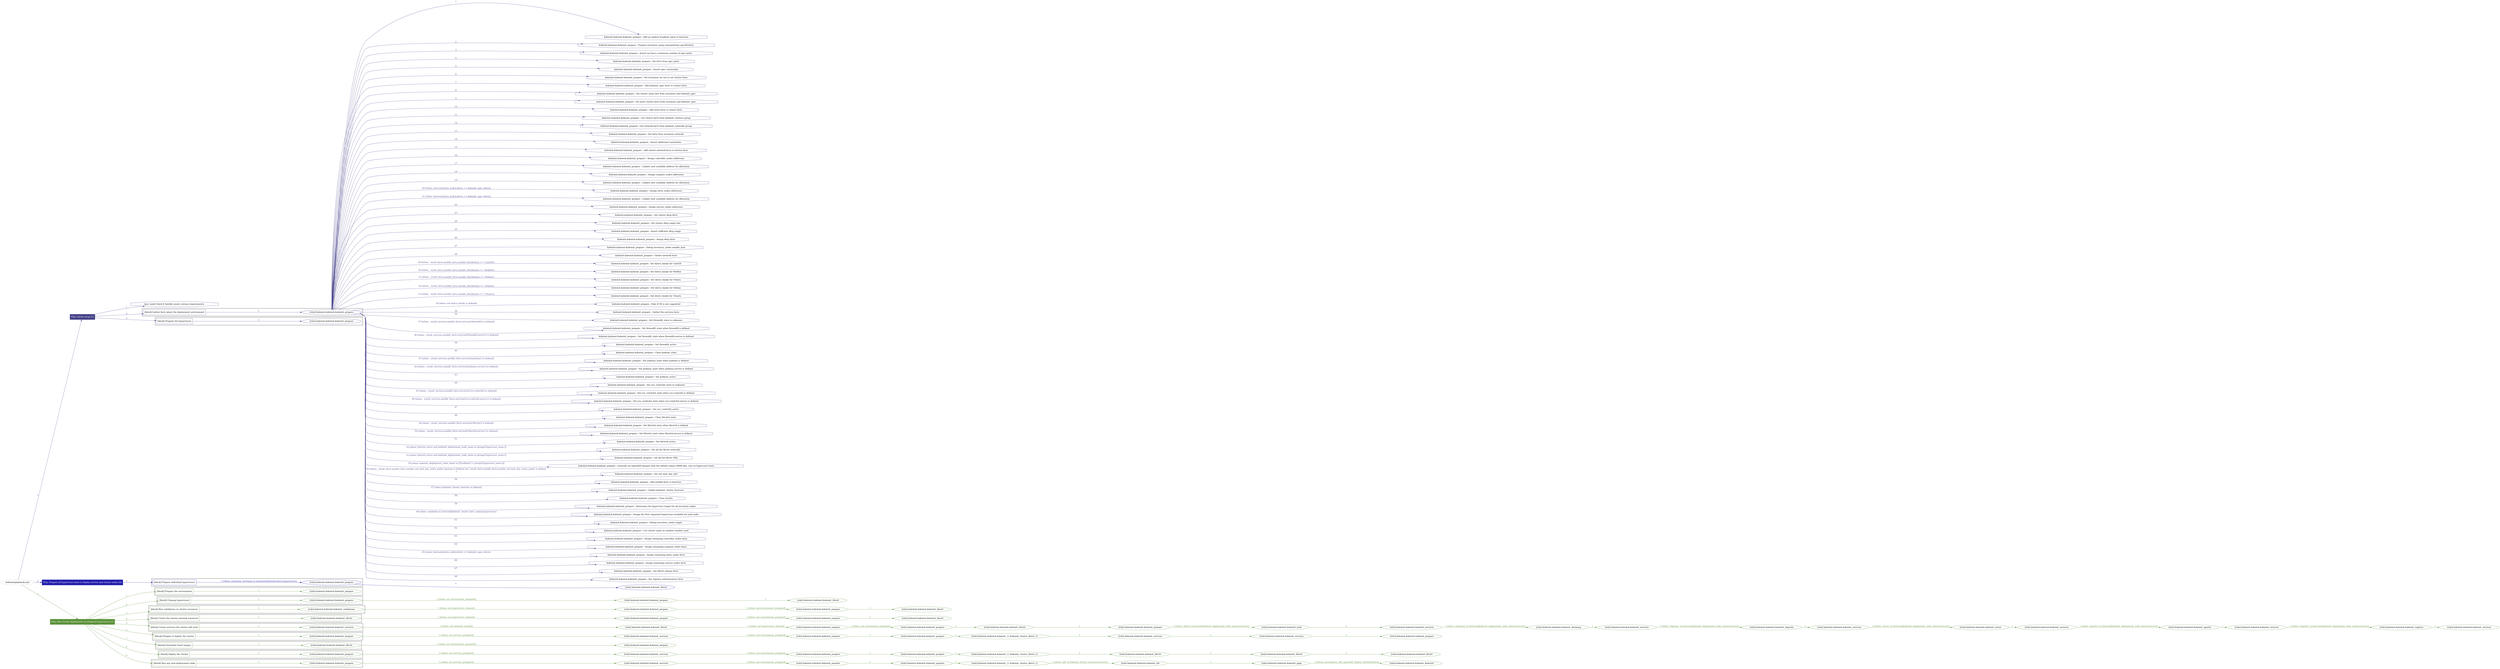 digraph {
	graph [concentrate=true ordering=in rankdir=LR ratio=fill]
	edge [esep=5 sep=10]
	"kubeinit/playbook.yml" [id=root_node style=dotted]
	play_a95f5c25 [label="Play: Initial setup (1)" color="#47428a" fontcolor="#ffffff" id=play_a95f5c25 shape=box style=filled tooltip=localhost]
	"kubeinit/playbook.yml" -> play_a95f5c25 [label="1 " color="#47428a" fontcolor="#47428a" id=edge_e513aca6 labeltooltip="1 " tooltip="1 "]
	subgraph "kubeinit.kubeinit.kubeinit_prepare" {
		role_855dd193 [label="[role] kubeinit.kubeinit.kubeinit_prepare" color="#47428a" id=role_855dd193 tooltip="kubeinit.kubeinit.kubeinit_prepare"]
		task_713b69c5 [label="kubeinit.kubeinit.kubeinit_prepare : Add an explicit localhost entry to hostvars" color="#47428a" id=task_713b69c5 shape=octagon tooltip="kubeinit.kubeinit.kubeinit_prepare : Add an explicit localhost entry to hostvars"]
		role_855dd193 -> task_713b69c5 [label="1 " color="#47428a" fontcolor="#47428a" id=edge_2fc73eb8 labeltooltip="1 " tooltip="1 "]
		task_7d5fa423 [label="kubeinit.kubeinit.kubeinit_prepare : Prepare inventory using command-line specification" color="#47428a" id=task_7d5fa423 shape=octagon tooltip="kubeinit.kubeinit.kubeinit_prepare : Prepare inventory using command-line specification"]
		role_855dd193 -> task_7d5fa423 [label="2 " color="#47428a" fontcolor="#47428a" id=edge_b84db7a6 labeltooltip="2 " tooltip="2 "]
		task_312649f1 [label="kubeinit.kubeinit.kubeinit_prepare : Assert we have a minimum number of spec parts" color="#47428a" id=task_312649f1 shape=octagon tooltip="kubeinit.kubeinit.kubeinit_prepare : Assert we have a minimum number of spec parts"]
		role_855dd193 -> task_312649f1 [label="3 " color="#47428a" fontcolor="#47428a" id=edge_bb57897a labeltooltip="3 " tooltip="3 "]
		task_ab50469b [label="kubeinit.kubeinit.kubeinit_prepare : Set facts from spec parts" color="#47428a" id=task_ab50469b shape=octagon tooltip="kubeinit.kubeinit.kubeinit_prepare : Set facts from spec parts"]
		role_855dd193 -> task_ab50469b [label="4 " color="#47428a" fontcolor="#47428a" id=edge_9ac779bb labeltooltip="4 " tooltip="4 "]
		task_9084e803 [label="kubeinit.kubeinit.kubeinit_prepare : Assert spec constraints" color="#47428a" id=task_9084e803 shape=octagon tooltip="kubeinit.kubeinit.kubeinit_prepare : Assert spec constraints"]
		role_855dd193 -> task_9084e803 [label="5 " color="#47428a" fontcolor="#47428a" id=edge_d0409345 labeltooltip="5 " tooltip="5 "]
		task_b02af7af [label="kubeinit.kubeinit.kubeinit_prepare : Set hostname we use to set cluster facts" color="#47428a" id=task_b02af7af shape=octagon tooltip="kubeinit.kubeinit.kubeinit_prepare : Set hostname we use to set cluster facts"]
		role_855dd193 -> task_b02af7af [label="6 " color="#47428a" fontcolor="#47428a" id=edge_bd2c7876 labeltooltip="6 " tooltip="6 "]
		task_a27fd390 [label="kubeinit.kubeinit.kubeinit_prepare : Add kubeinit_spec facts to cluster facts" color="#47428a" id=task_a27fd390 shape=octagon tooltip="kubeinit.kubeinit.kubeinit_prepare : Add kubeinit_spec facts to cluster facts"]
		role_855dd193 -> task_a27fd390 [label="7 " color="#47428a" fontcolor="#47428a" id=edge_4f5af808 labeltooltip="7 " tooltip="7 "]
		task_c422b25f [label="kubeinit.kubeinit.kubeinit_prepare : Set cluster name fact from inventory and kubeinit_spec" color="#47428a" id=task_c422b25f shape=octagon tooltip="kubeinit.kubeinit.kubeinit_prepare : Set cluster name fact from inventory and kubeinit_spec"]
		role_855dd193 -> task_c422b25f [label="8 " color="#47428a" fontcolor="#47428a" id=edge_81363543 labeltooltip="8 " tooltip="8 "]
		task_9171f3e5 [label="kubeinit.kubeinit.kubeinit_prepare : Set more cluster facts from inventory and kubeinit_spec" color="#47428a" id=task_9171f3e5 shape=octagon tooltip="kubeinit.kubeinit.kubeinit_prepare : Set more cluster facts from inventory and kubeinit_spec"]
		role_855dd193 -> task_9171f3e5 [label="9 " color="#47428a" fontcolor="#47428a" id=edge_9588a372 labeltooltip="9 " tooltip="9 "]
		task_f3ae92a4 [label="kubeinit.kubeinit.kubeinit_prepare : Add more facts to cluster facts" color="#47428a" id=task_f3ae92a4 shape=octagon tooltip="kubeinit.kubeinit.kubeinit_prepare : Add more facts to cluster facts"]
		role_855dd193 -> task_f3ae92a4 [label="10 " color="#47428a" fontcolor="#47428a" id=edge_dca17b21 labeltooltip="10 " tooltip="10 "]
		task_736c013a [label="kubeinit.kubeinit.kubeinit_prepare : Get cluster facts from kubeinit_clusters group" color="#47428a" id=task_736c013a shape=octagon tooltip="kubeinit.kubeinit.kubeinit_prepare : Get cluster facts from kubeinit_clusters group"]
		role_855dd193 -> task_736c013a [label="11 " color="#47428a" fontcolor="#47428a" id=edge_79049bbc labeltooltip="11 " tooltip="11 "]
		task_3e6601e3 [label="kubeinit.kubeinit.kubeinit_prepare : Get network facts from kubeinit_networks group" color="#47428a" id=task_3e6601e3 shape=octagon tooltip="kubeinit.kubeinit.kubeinit_prepare : Get network facts from kubeinit_networks group"]
		role_855dd193 -> task_3e6601e3 [label="12 " color="#47428a" fontcolor="#47428a" id=edge_3049fb14 labeltooltip="12 " tooltip="12 "]
		task_912b9716 [label="kubeinit.kubeinit.kubeinit_prepare : Set facts from inventory network" color="#47428a" id=task_912b9716 shape=octagon tooltip="kubeinit.kubeinit.kubeinit_prepare : Set facts from inventory network"]
		role_855dd193 -> task_912b9716 [label="13 " color="#47428a" fontcolor="#47428a" id=edge_64f23209 labeltooltip="13 " tooltip="13 "]
		task_16d1de8d [label="kubeinit.kubeinit.kubeinit_prepare : Assert additional constraints" color="#47428a" id=task_16d1de8d shape=octagon tooltip="kubeinit.kubeinit.kubeinit_prepare : Assert additional constraints"]
		role_855dd193 -> task_16d1de8d [label="14 " color="#47428a" fontcolor="#47428a" id=edge_cbba9a94 labeltooltip="14 " tooltip="14 "]
		task_c6a26263 [label="kubeinit.kubeinit.kubeinit_prepare : Add cluster network facts to cluster facts" color="#47428a" id=task_c6a26263 shape=octagon tooltip="kubeinit.kubeinit.kubeinit_prepare : Add cluster network facts to cluster facts"]
		role_855dd193 -> task_c6a26263 [label="15 " color="#47428a" fontcolor="#47428a" id=edge_4b0517b0 labeltooltip="15 " tooltip="15 "]
		task_78200643 [label="kubeinit.kubeinit.kubeinit_prepare : Assign controller_nodes addresses" color="#47428a" id=task_78200643 shape=octagon tooltip="kubeinit.kubeinit.kubeinit_prepare : Assign controller_nodes addresses"]
		role_855dd193 -> task_78200643 [label="16 " color="#47428a" fontcolor="#47428a" id=edge_c3e0c1d7 labeltooltip="16 " tooltip="16 "]
		task_b26fe7b7 [label="kubeinit.kubeinit.kubeinit_prepare : Update next available address for allocation" color="#47428a" id=task_b26fe7b7 shape=octagon tooltip="kubeinit.kubeinit.kubeinit_prepare : Update next available address for allocation"]
		role_855dd193 -> task_b26fe7b7 [label="17 " color="#47428a" fontcolor="#47428a" id=edge_427f164a labeltooltip="17 " tooltip="17 "]
		task_af46a7ce [label="kubeinit.kubeinit.kubeinit_prepare : Assign compute_nodes addresses" color="#47428a" id=task_af46a7ce shape=octagon tooltip="kubeinit.kubeinit.kubeinit_prepare : Assign compute_nodes addresses"]
		role_855dd193 -> task_af46a7ce [label="18 " color="#47428a" fontcolor="#47428a" id=edge_0a6b4f41 labeltooltip="18 " tooltip="18 "]
		task_f425c700 [label="kubeinit.kubeinit.kubeinit_prepare : Update next available address for allocation" color="#47428a" id=task_f425c700 shape=octagon tooltip="kubeinit.kubeinit.kubeinit_prepare : Update next available address for allocation"]
		role_855dd193 -> task_f425c700 [label="19 " color="#47428a" fontcolor="#47428a" id=edge_7c99637b labeltooltip="19 " tooltip="19 "]
		task_84ebb2b7 [label="kubeinit.kubeinit.kubeinit_prepare : Assign extra_nodes addresses" color="#47428a" id=task_84ebb2b7 shape=octagon tooltip="kubeinit.kubeinit.kubeinit_prepare : Assign extra_nodes addresses"]
		role_855dd193 -> task_84ebb2b7 [label="20 [when: hostvars[extra_node].distro == kubeinit_spec_distro]" color="#47428a" fontcolor="#47428a" id=edge_390c901e labeltooltip="20 [when: hostvars[extra_node].distro == kubeinit_spec_distro]" tooltip="20 [when: hostvars[extra_node].distro == kubeinit_spec_distro]"]
		task_1b3b02a9 [label="kubeinit.kubeinit.kubeinit_prepare : Update next available address for allocation" color="#47428a" id=task_1b3b02a9 shape=octagon tooltip="kubeinit.kubeinit.kubeinit_prepare : Update next available address for allocation"]
		role_855dd193 -> task_1b3b02a9 [label="21 [when: hostvars[extra_node].distro == kubeinit_spec_distro]" color="#47428a" fontcolor="#47428a" id=edge_d1e705a7 labeltooltip="21 [when: hostvars[extra_node].distro == kubeinit_spec_distro]" tooltip="21 [when: hostvars[extra_node].distro == kubeinit_spec_distro]"]
		task_96a09b39 [label="kubeinit.kubeinit.kubeinit_prepare : Assign service_nodes addresses" color="#47428a" id=task_96a09b39 shape=octagon tooltip="kubeinit.kubeinit.kubeinit_prepare : Assign service_nodes addresses"]
		role_855dd193 -> task_96a09b39 [label="22 " color="#47428a" fontcolor="#47428a" id=edge_dffdbce4 labeltooltip="22 " tooltip="22 "]
		task_9b342cbd [label="kubeinit.kubeinit.kubeinit_prepare : Set cluster dhcp facts" color="#47428a" id=task_9b342cbd shape=octagon tooltip="kubeinit.kubeinit.kubeinit_prepare : Set cluster dhcp facts"]
		role_855dd193 -> task_9b342cbd [label="23 " color="#47428a" fontcolor="#47428a" id=edge_c29722ae labeltooltip="23 " tooltip="23 "]
		task_9de74398 [label="kubeinit.kubeinit.kubeinit_prepare : Set cluster dhcp range size" color="#47428a" id=task_9de74398 shape=octagon tooltip="kubeinit.kubeinit.kubeinit_prepare : Set cluster dhcp range size"]
		role_855dd193 -> task_9de74398 [label="24 " color="#47428a" fontcolor="#47428a" id=edge_6f99e42c labeltooltip="24 " tooltip="24 "]
		task_ea22e73d [label="kubeinit.kubeinit.kubeinit_prepare : Assert sufficient dhcp range" color="#47428a" id=task_ea22e73d shape=octagon tooltip="kubeinit.kubeinit.kubeinit_prepare : Assert sufficient dhcp range"]
		role_855dd193 -> task_ea22e73d [label="25 " color="#47428a" fontcolor="#47428a" id=edge_e1dae78a labeltooltip="25 " tooltip="25 "]
		task_7c590e4c [label="kubeinit.kubeinit.kubeinit_prepare : Assign dhcp facts" color="#47428a" id=task_7c590e4c shape=octagon tooltip="kubeinit.kubeinit.kubeinit_prepare : Assign dhcp facts"]
		role_855dd193 -> task_7c590e4c [label="26 " color="#47428a" fontcolor="#47428a" id=edge_99e1ab6c labeltooltip="26 " tooltip="26 "]
		task_4d14a5a6 [label="kubeinit.kubeinit.kubeinit_prepare : Debug inventory_nodes ansible_host" color="#47428a" id=task_4d14a5a6 shape=octagon tooltip="kubeinit.kubeinit.kubeinit_prepare : Debug inventory_nodes ansible_host"]
		role_855dd193 -> task_4d14a5a6 [label="27 " color="#47428a" fontcolor="#47428a" id=edge_2bb1ffd1 labeltooltip="27 " tooltip="27 "]
		task_5b35d916 [label="kubeinit.kubeinit.kubeinit_prepare : Gather network facts" color="#47428a" id=task_5b35d916 shape=octagon tooltip="kubeinit.kubeinit.kubeinit_prepare : Gather network facts"]
		role_855dd193 -> task_5b35d916 [label="28 " color="#47428a" fontcolor="#47428a" id=edge_2ea5453b labeltooltip="28 " tooltip="28 "]
		task_9c38fa27 [label="kubeinit.kubeinit.kubeinit_prepare : Set distro_family for CentOS" color="#47428a" id=task_9c38fa27 shape=octagon tooltip="kubeinit.kubeinit.kubeinit_prepare : Set distro_family for CentOS"]
		role_855dd193 -> task_9c38fa27 [label="29 [when: _result_facts.ansible_facts.ansible_distribution == 'CentOS']" color="#47428a" fontcolor="#47428a" id=edge_59f573fb labeltooltip="29 [when: _result_facts.ansible_facts.ansible_distribution == 'CentOS']" tooltip="29 [when: _result_facts.ansible_facts.ansible_distribution == 'CentOS']"]
		task_3708c1f1 [label="kubeinit.kubeinit.kubeinit_prepare : Set distro_family for RedHat" color="#47428a" id=task_3708c1f1 shape=octagon tooltip="kubeinit.kubeinit.kubeinit_prepare : Set distro_family for RedHat"]
		role_855dd193 -> task_3708c1f1 [label="30 [when: _result_facts.ansible_facts.ansible_distribution == 'RedHat']" color="#47428a" fontcolor="#47428a" id=edge_9ad301a6 labeltooltip="30 [when: _result_facts.ansible_facts.ansible_distribution == 'RedHat']" tooltip="30 [when: _result_facts.ansible_facts.ansible_distribution == 'RedHat']"]
		task_10cea3e4 [label="kubeinit.kubeinit.kubeinit_prepare : Set distro_family for Fedora" color="#47428a" id=task_10cea3e4 shape=octagon tooltip="kubeinit.kubeinit.kubeinit_prepare : Set distro_family for Fedora"]
		role_855dd193 -> task_10cea3e4 [label="31 [when: _result_facts.ansible_facts.ansible_distribution == 'Fedora']" color="#47428a" fontcolor="#47428a" id=edge_bfad26a5 labeltooltip="31 [when: _result_facts.ansible_facts.ansible_distribution == 'Fedora']" tooltip="31 [when: _result_facts.ansible_facts.ansible_distribution == 'Fedora']"]
		task_329d75b7 [label="kubeinit.kubeinit.kubeinit_prepare : Set distro_family for Debian" color="#47428a" id=task_329d75b7 shape=octagon tooltip="kubeinit.kubeinit.kubeinit_prepare : Set distro_family for Debian"]
		role_855dd193 -> task_329d75b7 [label="32 [when: _result_facts.ansible_facts.ansible_distribution == 'Debian']" color="#47428a" fontcolor="#47428a" id=edge_b72de5b9 labeltooltip="32 [when: _result_facts.ansible_facts.ansible_distribution == 'Debian']" tooltip="32 [when: _result_facts.ansible_facts.ansible_distribution == 'Debian']"]
		task_68e40062 [label="kubeinit.kubeinit.kubeinit_prepare : Set distro_family for Ubuntu" color="#47428a" id=task_68e40062 shape=octagon tooltip="kubeinit.kubeinit.kubeinit_prepare : Set distro_family for Ubuntu"]
		role_855dd193 -> task_68e40062 [label="33 [when: _result_facts.ansible_facts.ansible_distribution == 'Ubuntu']" color="#47428a" fontcolor="#47428a" id=edge_59408ba5 labeltooltip="33 [when: _result_facts.ansible_facts.ansible_distribution == 'Ubuntu']" tooltip="33 [when: _result_facts.ansible_facts.ansible_distribution == 'Ubuntu']"]
		task_26cebaf4 [label="kubeinit.kubeinit.kubeinit_prepare : Fails if OS is not supported" color="#47428a" id=task_26cebaf4 shape=octagon tooltip="kubeinit.kubeinit.kubeinit_prepare : Fails if OS is not supported"]
		role_855dd193 -> task_26cebaf4 [label="34 [when: not distro_family is defined]" color="#47428a" fontcolor="#47428a" id=edge_f6025ebe labeltooltip="34 [when: not distro_family is defined]" tooltip="34 [when: not distro_family is defined]"]
		task_7b069d93 [label="kubeinit.kubeinit.kubeinit_prepare : Gather the services facts" color="#47428a" id=task_7b069d93 shape=octagon tooltip="kubeinit.kubeinit.kubeinit_prepare : Gather the services facts"]
		role_855dd193 -> task_7b069d93 [label="35 " color="#47428a" fontcolor="#47428a" id=edge_24356454 labeltooltip="35 " tooltip="35 "]
		task_49189f33 [label="kubeinit.kubeinit.kubeinit_prepare : Set firewalld_state to unknown" color="#47428a" id=task_49189f33 shape=octagon tooltip="kubeinit.kubeinit.kubeinit_prepare : Set firewalld_state to unknown"]
		role_855dd193 -> task_49189f33 [label="36 " color="#47428a" fontcolor="#47428a" id=edge_451ffcf0 labeltooltip="36 " tooltip="36 "]
		task_1860d283 [label="kubeinit.kubeinit.kubeinit_prepare : Set firewalld_state when firewalld is defined" color="#47428a" id=task_1860d283 shape=octagon tooltip="kubeinit.kubeinit.kubeinit_prepare : Set firewalld_state when firewalld is defined"]
		role_855dd193 -> task_1860d283 [label="37 [when: _result_services.ansible_facts.services['firewalld'] is defined]" color="#47428a" fontcolor="#47428a" id=edge_6a60b245 labeltooltip="37 [when: _result_services.ansible_facts.services['firewalld'] is defined]" tooltip="37 [when: _result_services.ansible_facts.services['firewalld'] is defined]"]
		task_bad99925 [label="kubeinit.kubeinit.kubeinit_prepare : Set firewalld_state when firewalld.service is defined" color="#47428a" id=task_bad99925 shape=octagon tooltip="kubeinit.kubeinit.kubeinit_prepare : Set firewalld_state when firewalld.service is defined"]
		role_855dd193 -> task_bad99925 [label="38 [when: _result_services.ansible_facts.services['firewalld.service'] is defined]" color="#47428a" fontcolor="#47428a" id=edge_c83bbd1f labeltooltip="38 [when: _result_services.ansible_facts.services['firewalld.service'] is defined]" tooltip="38 [when: _result_services.ansible_facts.services['firewalld.service'] is defined]"]
		task_84ec8d1f [label="kubeinit.kubeinit.kubeinit_prepare : Set firewalld_active" color="#47428a" id=task_84ec8d1f shape=octagon tooltip="kubeinit.kubeinit.kubeinit_prepare : Set firewalld_active"]
		role_855dd193 -> task_84ec8d1f [label="39 " color="#47428a" fontcolor="#47428a" id=edge_dcc06f09 labeltooltip="39 " tooltip="39 "]
		task_9f9c5449 [label="kubeinit.kubeinit.kubeinit_prepare : Clear podman_state" color="#47428a" id=task_9f9c5449 shape=octagon tooltip="kubeinit.kubeinit.kubeinit_prepare : Clear podman_state"]
		role_855dd193 -> task_9f9c5449 [label="40 " color="#47428a" fontcolor="#47428a" id=edge_d20f8d87 labeltooltip="40 " tooltip="40 "]
		task_c6f48c13 [label="kubeinit.kubeinit.kubeinit_prepare : Set podman_state when podman is defined" color="#47428a" id=task_c6f48c13 shape=octagon tooltip="kubeinit.kubeinit.kubeinit_prepare : Set podman_state when podman is defined"]
		role_855dd193 -> task_c6f48c13 [label="41 [when: _result_services.ansible_facts.services['podman'] is defined]" color="#47428a" fontcolor="#47428a" id=edge_7f575062 labeltooltip="41 [when: _result_services.ansible_facts.services['podman'] is defined]" tooltip="41 [when: _result_services.ansible_facts.services['podman'] is defined]"]
		task_d5c65382 [label="kubeinit.kubeinit.kubeinit_prepare : Set podman_state when podman.service is defined" color="#47428a" id=task_d5c65382 shape=octagon tooltip="kubeinit.kubeinit.kubeinit_prepare : Set podman_state when podman.service is defined"]
		role_855dd193 -> task_d5c65382 [label="42 [when: _result_services.ansible_facts.services['podman.service'] is defined]" color="#47428a" fontcolor="#47428a" id=edge_df046f56 labeltooltip="42 [when: _result_services.ansible_facts.services['podman.service'] is defined]" tooltip="42 [when: _result_services.ansible_facts.services['podman.service'] is defined]"]
		task_9a8b3635 [label="kubeinit.kubeinit.kubeinit_prepare : Set podman_active" color="#47428a" id=task_9a8b3635 shape=octagon tooltip="kubeinit.kubeinit.kubeinit_prepare : Set podman_active"]
		role_855dd193 -> task_9a8b3635 [label="43 " color="#47428a" fontcolor="#47428a" id=edge_c3d908d6 labeltooltip="43 " tooltip="43 "]
		task_92aba4f1 [label="kubeinit.kubeinit.kubeinit_prepare : Set ovs_vswitchd_state to unknown" color="#47428a" id=task_92aba4f1 shape=octagon tooltip="kubeinit.kubeinit.kubeinit_prepare : Set ovs_vswitchd_state to unknown"]
		role_855dd193 -> task_92aba4f1 [label="44 " color="#47428a" fontcolor="#47428a" id=edge_1105b9b7 labeltooltip="44 " tooltip="44 "]
		task_9d3140d2 [label="kubeinit.kubeinit.kubeinit_prepare : Set ovs_vswitchd_state when ovs-vswitchd is defined" color="#47428a" id=task_9d3140d2 shape=octagon tooltip="kubeinit.kubeinit.kubeinit_prepare : Set ovs_vswitchd_state when ovs-vswitchd is defined"]
		role_855dd193 -> task_9d3140d2 [label="45 [when: _result_services.ansible_facts.services['ovs-vswitchd'] is defined]" color="#47428a" fontcolor="#47428a" id=edge_2a24f746 labeltooltip="45 [when: _result_services.ansible_facts.services['ovs-vswitchd'] is defined]" tooltip="45 [when: _result_services.ansible_facts.services['ovs-vswitchd'] is defined]"]
		task_15ec6234 [label="kubeinit.kubeinit.kubeinit_prepare : Set ovs_vswitchd_state when ovs-vswitchd.service is defined" color="#47428a" id=task_15ec6234 shape=octagon tooltip="kubeinit.kubeinit.kubeinit_prepare : Set ovs_vswitchd_state when ovs-vswitchd.service is defined"]
		role_855dd193 -> task_15ec6234 [label="46 [when: _result_services.ansible_facts.services['ovs-vswitchd.service'] is defined]" color="#47428a" fontcolor="#47428a" id=edge_01bd68d9 labeltooltip="46 [when: _result_services.ansible_facts.services['ovs-vswitchd.service'] is defined]" tooltip="46 [when: _result_services.ansible_facts.services['ovs-vswitchd.service'] is defined]"]
		task_e8ba86df [label="kubeinit.kubeinit.kubeinit_prepare : Set ovs_vswitchd_active" color="#47428a" id=task_e8ba86df shape=octagon tooltip="kubeinit.kubeinit.kubeinit_prepare : Set ovs_vswitchd_active"]
		role_855dd193 -> task_e8ba86df [label="47 " color="#47428a" fontcolor="#47428a" id=edge_9a92f6fb labeltooltip="47 " tooltip="47 "]
		task_9f2c24c0 [label="kubeinit.kubeinit.kubeinit_prepare : Clear libvirtd_state" color="#47428a" id=task_9f2c24c0 shape=octagon tooltip="kubeinit.kubeinit.kubeinit_prepare : Clear libvirtd_state"]
		role_855dd193 -> task_9f2c24c0 [label="48 " color="#47428a" fontcolor="#47428a" id=edge_4ebfced3 labeltooltip="48 " tooltip="48 "]
		task_12d4ea15 [label="kubeinit.kubeinit.kubeinit_prepare : Set libvirtd_state when libvirtd is defined" color="#47428a" id=task_12d4ea15 shape=octagon tooltip="kubeinit.kubeinit.kubeinit_prepare : Set libvirtd_state when libvirtd is defined"]
		role_855dd193 -> task_12d4ea15 [label="49 [when: _result_services.ansible_facts.services['libvirtd'] is defined]" color="#47428a" fontcolor="#47428a" id=edge_3cee3142 labeltooltip="49 [when: _result_services.ansible_facts.services['libvirtd'] is defined]" tooltip="49 [when: _result_services.ansible_facts.services['libvirtd'] is defined]"]
		task_beaf12bf [label="kubeinit.kubeinit.kubeinit_prepare : Set libvirtd_state when libvirtd.service is defined" color="#47428a" id=task_beaf12bf shape=octagon tooltip="kubeinit.kubeinit.kubeinit_prepare : Set libvirtd_state when libvirtd.service is defined"]
		role_855dd193 -> task_beaf12bf [label="50 [when: _result_services.ansible_facts.services['libvirtd.service'] is defined]" color="#47428a" fontcolor="#47428a" id=edge_3cd878f9 labeltooltip="50 [when: _result_services.ansible_facts.services['libvirtd.service'] is defined]" tooltip="50 [when: _result_services.ansible_facts.services['libvirtd.service'] is defined]"]
		task_bdd8ae43 [label="kubeinit.kubeinit.kubeinit_prepare : Set libvirtd_active" color="#47428a" id=task_bdd8ae43 shape=octagon tooltip="kubeinit.kubeinit.kubeinit_prepare : Set libvirtd_active"]
		role_855dd193 -> task_bdd8ae43 [label="51 " color="#47428a" fontcolor="#47428a" id=edge_3b564ffe labeltooltip="51 " tooltip="51 "]
		task_787bdf25 [label="kubeinit.kubeinit.kubeinit_prepare : Get all the libvirt networks" color="#47428a" id=task_787bdf25 shape=octagon tooltip="kubeinit.kubeinit.kubeinit_prepare : Get all the libvirt networks"]
		role_855dd193 -> task_787bdf25 [label="52 [when: libvirtd_active and kubeinit_deployment_node_name in groups['hypervisor_hosts']]" color="#47428a" fontcolor="#47428a" id=edge_aca7cd37 labeltooltip="52 [when: libvirtd_active and kubeinit_deployment_node_name in groups['hypervisor_hosts']]" tooltip="52 [when: libvirtd_active and kubeinit_deployment_node_name in groups['hypervisor_hosts']]"]
		task_10c1c4d1 [label="kubeinit.kubeinit.kubeinit_prepare : Get all the libvirt VMs" color="#47428a" id=task_10c1c4d1 shape=octagon tooltip="kubeinit.kubeinit.kubeinit_prepare : Get all the libvirt VMs"]
		role_855dd193 -> task_10c1c4d1 [label="53 [when: libvirtd_active and kubeinit_deployment_node_name in groups['hypervisor_hosts']]" color="#47428a" fontcolor="#47428a" id=edge_fb3e2047 labeltooltip="53 [when: libvirtd_active and kubeinit_deployment_node_name in groups['hypervisor_hosts']]" tooltip="53 [when: libvirtd_active and kubeinit_deployment_node_name in groups['hypervisor_hosts']]"]
		task_0c2ee5b3 [label="kubeinit.kubeinit.kubeinit_prepare : Generate an OpenSSH keypair with the default values (4096 bits, rsa) on hypervisor hosts" color="#47428a" id=task_0c2ee5b3 shape=octagon tooltip="kubeinit.kubeinit.kubeinit_prepare : Generate an OpenSSH keypair with the default values (4096 bits, rsa) on hypervisor hosts"]
		role_855dd193 -> task_0c2ee5b3 [label="54 [when: kubeinit_deployment_node_name in (['localhost'] + groups['hypervisor_hosts'])]" color="#47428a" fontcolor="#47428a" id=edge_f295172c labeltooltip="54 [when: kubeinit_deployment_node_name in (['localhost'] + groups['hypervisor_hosts'])]" tooltip="54 [when: kubeinit_deployment_node_name in (['localhost'] + groups['hypervisor_hosts'])]"]
		task_7924bb63 [label="kubeinit.kubeinit.kubeinit_prepare : Set ssh_host_key_info" color="#47428a" id=task_7924bb63 shape=octagon tooltip="kubeinit.kubeinit.kubeinit_prepare : Set ssh_host_key_info"]
		role_855dd193 -> task_7924bb63 [label="55 [when: _result_facts.ansible_facts.ansible_ssh_host_key_ecdsa_public_keytype is defined and _result_facts.ansible_facts.ansible_ssh_host_key_ecdsa_public is defined
]" color="#47428a" fontcolor="#47428a" id=edge_bd7102b5 labeltooltip="55 [when: _result_facts.ansible_facts.ansible_ssh_host_key_ecdsa_public_keytype is defined and _result_facts.ansible_facts.ansible_ssh_host_key_ecdsa_public is defined
]" tooltip="55 [when: _result_facts.ansible_facts.ansible_ssh_host_key_ecdsa_public_keytype is defined and _result_facts.ansible_facts.ansible_ssh_host_key_ecdsa_public is defined
]"]
		task_d63885ac [label="kubeinit.kubeinit.kubeinit_prepare : Add ansible facts to hostvars" color="#47428a" id=task_d63885ac shape=octagon tooltip="kubeinit.kubeinit.kubeinit_prepare : Add ansible facts to hostvars"]
		role_855dd193 -> task_d63885ac [label="56 " color="#47428a" fontcolor="#47428a" id=edge_40e0c19b labeltooltip="56 " tooltip="56 "]
		task_29cc0d18 [label="kubeinit.kubeinit.kubeinit_prepare : Update kubeinit_cluster_hostvars" color="#47428a" id=task_29cc0d18 shape=octagon tooltip="kubeinit.kubeinit.kubeinit_prepare : Update kubeinit_cluster_hostvars"]
		role_855dd193 -> task_29cc0d18 [label="57 [when: kubeinit_cluster_hostvars is defined]" color="#47428a" fontcolor="#47428a" id=edge_a80b1d53 labeltooltip="57 [when: kubeinit_cluster_hostvars is defined]" tooltip="57 [when: kubeinit_cluster_hostvars is defined]"]
		task_6285687e [label="kubeinit.kubeinit.kubeinit_prepare : Clear results" color="#47428a" id=task_6285687e shape=octagon tooltip="kubeinit.kubeinit.kubeinit_prepare : Clear results"]
		role_855dd193 -> task_6285687e [label="58 " color="#47428a" fontcolor="#47428a" id=edge_36432142 labeltooltip="58 " tooltip="58 "]
		task_74c8ba3f [label="kubeinit.kubeinit.kubeinit_prepare : Determine the hypervisor target for all inventory nodes" color="#47428a" id=task_74c8ba3f shape=octagon tooltip="kubeinit.kubeinit.kubeinit_prepare : Determine the hypervisor target for all inventory nodes"]
		role_855dd193 -> task_74c8ba3f [label="59 " color="#47428a" fontcolor="#47428a" id=edge_295b7b20 labeltooltip="59 " tooltip="59 "]
		task_7e76aa34 [label="kubeinit.kubeinit.kubeinit_prepare : Assign the first requested hypervisor available for each node" color="#47428a" id=task_7e76aa34 shape=octagon tooltip="kubeinit.kubeinit.kubeinit_prepare : Assign the first requested hypervisor available for each node"]
		role_855dd193 -> task_7e76aa34 [label="60 [when: candidate in hostvars[kubeinit_cluster_facts_name].hypervisors]" color="#47428a" fontcolor="#47428a" id=edge_ee8f728d labeltooltip="60 [when: candidate in hostvars[kubeinit_cluster_facts_name].hypervisors]" tooltip="60 [when: candidate in hostvars[kubeinit_cluster_facts_name].hypervisors]"]
		task_3eaf31a4 [label="kubeinit.kubeinit.kubeinit_prepare : Debug inventory_nodes target" color="#47428a" id=task_3eaf31a4 shape=octagon tooltip="kubeinit.kubeinit.kubeinit_prepare : Debug inventory_nodes target"]
		role_855dd193 -> task_3eaf31a4 [label="61 " color="#47428a" fontcolor="#47428a" id=edge_fdd43bb8 labeltooltip="61 " tooltip="61 "]
		task_048f42ab [label="kubeinit.kubeinit.kubeinit_prepare : Use cluster name as random number seed" color="#47428a" id=task_048f42ab shape=octagon tooltip="kubeinit.kubeinit.kubeinit_prepare : Use cluster name as random number seed"]
		role_855dd193 -> task_048f42ab [label="62 " color="#47428a" fontcolor="#47428a" id=edge_f29877c0 labeltooltip="62 " tooltip="62 "]
		task_25bcaf5d [label="kubeinit.kubeinit.kubeinit_prepare : Assign remaining controller_nodes facts" color="#47428a" id=task_25bcaf5d shape=octagon tooltip="kubeinit.kubeinit.kubeinit_prepare : Assign remaining controller_nodes facts"]
		role_855dd193 -> task_25bcaf5d [label="63 " color="#47428a" fontcolor="#47428a" id=edge_08ac4c49 labeltooltip="63 " tooltip="63 "]
		task_e4aa7f00 [label="kubeinit.kubeinit.kubeinit_prepare : Assign remaining compute_nodes facts" color="#47428a" id=task_e4aa7f00 shape=octagon tooltip="kubeinit.kubeinit.kubeinit_prepare : Assign remaining compute_nodes facts"]
		role_855dd193 -> task_e4aa7f00 [label="64 " color="#47428a" fontcolor="#47428a" id=edge_49265359 labeltooltip="64 " tooltip="64 "]
		task_acd8eb37 [label="kubeinit.kubeinit.kubeinit_prepare : Assign remaining extra_nodes facts" color="#47428a" id=task_acd8eb37 shape=octagon tooltip="kubeinit.kubeinit.kubeinit_prepare : Assign remaining extra_nodes facts"]
		role_855dd193 -> task_acd8eb37 [label="65 [when: hostvars[extra_node].distro == kubeinit_spec_distro]" color="#47428a" fontcolor="#47428a" id=edge_caad909d labeltooltip="65 [when: hostvars[extra_node].distro == kubeinit_spec_distro]" tooltip="65 [when: hostvars[extra_node].distro == kubeinit_spec_distro]"]
		task_7958ac5c [label="kubeinit.kubeinit.kubeinit_prepare : Assign remaining service_nodes facts" color="#47428a" id=task_7958ac5c shape=octagon tooltip="kubeinit.kubeinit.kubeinit_prepare : Assign remaining service_nodes facts"]
		role_855dd193 -> task_7958ac5c [label="66 " color="#47428a" fontcolor="#47428a" id=edge_5247e7cd labeltooltip="66 " tooltip="66 "]
		task_3454fd71 [label="kubeinit.kubeinit.kubeinit_prepare : Set libvirt release facts" color="#47428a" id=task_3454fd71 shape=octagon tooltip="kubeinit.kubeinit.kubeinit_prepare : Set libvirt release facts"]
		role_855dd193 -> task_3454fd71 [label="67 " color="#47428a" fontcolor="#47428a" id=edge_db8e752f labeltooltip="67 " tooltip="67 "]
		task_7eded28a [label="kubeinit.kubeinit.kubeinit_prepare : Set registry authentication facts" color="#47428a" id=task_7eded28a shape=octagon tooltip="kubeinit.kubeinit.kubeinit_prepare : Set registry authentication facts"]
		role_855dd193 -> task_7eded28a [label="68 " color="#47428a" fontcolor="#47428a" id=edge_4ac7446d labeltooltip="68 " tooltip="68 "]
	}
	subgraph "kubeinit.kubeinit.kubeinit_prepare" {
		role_83c2f721 [label="[role] kubeinit.kubeinit.kubeinit_prepare" color="#47428a" id=role_83c2f721 tooltip="kubeinit.kubeinit.kubeinit_prepare"]
	}
	subgraph "Play: Initial setup (1)" {
		pre_task_a0fdc1c1 [label="[pre_task] Check if Ansible meets version requirements." color="#47428a" id=pre_task_a0fdc1c1 shape=octagon tooltip="Check if Ansible meets version requirements."]
		play_a95f5c25 -> pre_task_a0fdc1c1 [label="1 " color="#47428a" fontcolor="#47428a" id=edge_e442f7fe labeltooltip="1 " tooltip="1 "]
		play_a95f5c25 -> block_ae313269 [label=2 color="#47428a" fontcolor="#47428a" id=edge_d468c4e7 labeltooltip=2 tooltip=2]
		subgraph cluster_block_ae313269 {
			block_ae313269 [label="[block] Gather facts about the deployment environment" color="#47428a" id=block_ae313269 labeltooltip="Gather facts about the deployment environment" shape=box tooltip="Gather facts about the deployment environment"]
			block_ae313269 -> role_855dd193 [label="1 " color="#47428a" fontcolor="#47428a" id=edge_8537f3c6 labeltooltip="1 " tooltip="1 "]
		}
		play_a95f5c25 -> block_08e6acc8 [label=3 color="#47428a" fontcolor="#47428a" id=edge_0d2887c9 labeltooltip=3 tooltip=3]
		subgraph cluster_block_08e6acc8 {
			block_08e6acc8 [label="[block] Prepare the hypervisors" color="#47428a" id=block_08e6acc8 labeltooltip="Prepare the hypervisors" shape=box tooltip="Prepare the hypervisors"]
			block_08e6acc8 -> role_83c2f721 [label="1 " color="#47428a" fontcolor="#47428a" id=edge_57769af6 labeltooltip="1 " tooltip="1 "]
		}
	}
	play_ede1cf40 [label="Play: Prepare all hypervisor hosts to deploy service and cluster nodes (0)" color="#231fad" fontcolor="#ffffff" id=play_ede1cf40 shape=box style=filled tooltip="Play: Prepare all hypervisor hosts to deploy service and cluster nodes (0)"]
	"kubeinit/playbook.yml" -> play_ede1cf40 [label="2 " color="#231fad" fontcolor="#231fad" id=edge_2d6c066e labeltooltip="2 " tooltip="2 "]
	subgraph "kubeinit.kubeinit.kubeinit_libvirt" {
		role_99c2dcbb [label="[role] kubeinit.kubeinit.kubeinit_libvirt" color="#231fad" id=role_99c2dcbb tooltip="kubeinit.kubeinit.kubeinit_libvirt"]
	}
	subgraph "kubeinit.kubeinit.kubeinit_prepare" {
		role_a8f63363 [label="[role] kubeinit.kubeinit.kubeinit_prepare" color="#231fad" id=role_a8f63363 tooltip="kubeinit.kubeinit.kubeinit_prepare"]
		role_a8f63363 -> role_99c2dcbb [label="1 " color="#231fad" fontcolor="#231fad" id=edge_588777c1 labeltooltip="1 " tooltip="1 "]
	}
	subgraph "Play: Prepare all hypervisor hosts to deploy service and cluster nodes (0)" {
		play_ede1cf40 -> block_bce40e56 [label=1 color="#231fad" fontcolor="#231fad" id=edge_0cbd03ce labeltooltip=1 tooltip=1]
		subgraph cluster_block_bce40e56 {
			block_bce40e56 [label="[block] Prepare individual hypervisors" color="#231fad" id=block_bce40e56 labeltooltip="Prepare individual hypervisors" shape=box tooltip="Prepare individual hypervisors"]
			block_bce40e56 -> role_a8f63363 [label="1 [when: inventory_hostname in hostvars['kubeinit-facts'].hypervisors]" color="#231fad" fontcolor="#231fad" id=edge_122e900c labeltooltip="1 [when: inventory_hostname in hostvars['kubeinit-facts'].hypervisors]" tooltip="1 [when: inventory_hostname in hostvars['kubeinit-facts'].hypervisors]"]
		}
	}
	play_13c011aa [label="Play: Run cluster deployment on prepared hypervisors (1)" color="#5c923a" fontcolor="#ffffff" id=play_13c011aa shape=box style=filled tooltip=localhost]
	"kubeinit/playbook.yml" -> play_13c011aa [label="3 " color="#5c923a" fontcolor="#5c923a" id=edge_602710a0 labeltooltip="3 " tooltip="3 "]
	subgraph "kubeinit.kubeinit.kubeinit_prepare" {
		role_e7760351 [label="[role] kubeinit.kubeinit.kubeinit_prepare" color="#5c923a" id=role_e7760351 tooltip="kubeinit.kubeinit.kubeinit_prepare"]
	}
	subgraph "kubeinit.kubeinit.kubeinit_libvirt" {
		role_04aeb2df [label="[role] kubeinit.kubeinit.kubeinit_libvirt" color="#5c923a" id=role_04aeb2df tooltip="kubeinit.kubeinit.kubeinit_libvirt"]
	}
	subgraph "kubeinit.kubeinit.kubeinit_prepare" {
		role_e9d17f57 [label="[role] kubeinit.kubeinit.kubeinit_prepare" color="#5c923a" id=role_e9d17f57 tooltip="kubeinit.kubeinit.kubeinit_prepare"]
		role_e9d17f57 -> role_04aeb2df [label="1 " color="#5c923a" fontcolor="#5c923a" id=edge_4a2f4fe0 labeltooltip="1 " tooltip="1 "]
	}
	subgraph "kubeinit.kubeinit.kubeinit_prepare" {
		role_12174624 [label="[role] kubeinit.kubeinit.kubeinit_prepare" color="#5c923a" id=role_12174624 tooltip="kubeinit.kubeinit.kubeinit_prepare"]
		role_12174624 -> role_e9d17f57 [label="1 [when: not environment_prepared]" color="#5c923a" fontcolor="#5c923a" id=edge_353c69f2 labeltooltip="1 [when: not environment_prepared]" tooltip="1 [when: not environment_prepared]"]
	}
	subgraph "kubeinit.kubeinit.kubeinit_libvirt" {
		role_b273a9cc [label="[role] kubeinit.kubeinit.kubeinit_libvirt" color="#5c923a" id=role_b273a9cc tooltip="kubeinit.kubeinit.kubeinit_libvirt"]
	}
	subgraph "kubeinit.kubeinit.kubeinit_prepare" {
		role_966d9208 [label="[role] kubeinit.kubeinit.kubeinit_prepare" color="#5c923a" id=role_966d9208 tooltip="kubeinit.kubeinit.kubeinit_prepare"]
		role_966d9208 -> role_b273a9cc [label="1 " color="#5c923a" fontcolor="#5c923a" id=edge_3b52c538 labeltooltip="1 " tooltip="1 "]
	}
	subgraph "kubeinit.kubeinit.kubeinit_prepare" {
		role_b6b78ec9 [label="[role] kubeinit.kubeinit.kubeinit_prepare" color="#5c923a" id=role_b6b78ec9 tooltip="kubeinit.kubeinit.kubeinit_prepare"]
		role_b6b78ec9 -> role_966d9208 [label="1 [when: not environment_prepared]" color="#5c923a" fontcolor="#5c923a" id=edge_6d5a5967 labeltooltip="1 [when: not environment_prepared]" tooltip="1 [when: not environment_prepared]"]
	}
	subgraph "kubeinit.kubeinit.kubeinit_validations" {
		role_18222718 [label="[role] kubeinit.kubeinit.kubeinit_validations" color="#5c923a" id=role_18222718 tooltip="kubeinit.kubeinit.kubeinit_validations"]
		role_18222718 -> role_b6b78ec9 [label="1 [when: not hypervisors_cleaned]" color="#5c923a" fontcolor="#5c923a" id=edge_00d3a68d labeltooltip="1 [when: not hypervisors_cleaned]" tooltip="1 [when: not hypervisors_cleaned]"]
	}
	subgraph "kubeinit.kubeinit.kubeinit_libvirt" {
		role_7fde9eb8 [label="[role] kubeinit.kubeinit.kubeinit_libvirt" color="#5c923a" id=role_7fde9eb8 tooltip="kubeinit.kubeinit.kubeinit_libvirt"]
	}
	subgraph "kubeinit.kubeinit.kubeinit_prepare" {
		role_86274745 [label="[role] kubeinit.kubeinit.kubeinit_prepare" color="#5c923a" id=role_86274745 tooltip="kubeinit.kubeinit.kubeinit_prepare"]
		role_86274745 -> role_7fde9eb8 [label="1 " color="#5c923a" fontcolor="#5c923a" id=edge_0facdadc labeltooltip="1 " tooltip="1 "]
	}
	subgraph "kubeinit.kubeinit.kubeinit_prepare" {
		role_4998c0bb [label="[role] kubeinit.kubeinit.kubeinit_prepare" color="#5c923a" id=role_4998c0bb tooltip="kubeinit.kubeinit.kubeinit_prepare"]
		role_4998c0bb -> role_86274745 [label="1 [when: not environment_prepared]" color="#5c923a" fontcolor="#5c923a" id=edge_b67e9d52 labeltooltip="1 [when: not environment_prepared]" tooltip="1 [when: not environment_prepared]"]
	}
	subgraph "kubeinit.kubeinit.kubeinit_libvirt" {
		role_81763f40 [label="[role] kubeinit.kubeinit.kubeinit_libvirt" color="#5c923a" id=role_81763f40 tooltip="kubeinit.kubeinit.kubeinit_libvirt"]
		role_81763f40 -> role_4998c0bb [label="1 [when: not hypervisors_cleaned]" color="#5c923a" fontcolor="#5c923a" id=edge_4637cfd3 labeltooltip="1 [when: not hypervisors_cleaned]" tooltip="1 [when: not hypervisors_cleaned]"]
	}
	subgraph "kubeinit.kubeinit.kubeinit_services" {
		role_aa738c55 [label="[role] kubeinit.kubeinit.kubeinit_services" color="#5c923a" id=role_aa738c55 tooltip="kubeinit.kubeinit.kubeinit_services"]
	}
	subgraph "kubeinit.kubeinit.kubeinit_registry" {
		role_297c25e4 [label="[role] kubeinit.kubeinit.kubeinit_registry" color="#5c923a" id=role_297c25e4 tooltip="kubeinit.kubeinit.kubeinit_registry"]
		role_297c25e4 -> role_aa738c55 [label="1 " color="#5c923a" fontcolor="#5c923a" id=edge_388aae06 labeltooltip="1 " tooltip="1 "]
	}
	subgraph "kubeinit.kubeinit.kubeinit_services" {
		role_862441c5 [label="[role] kubeinit.kubeinit.kubeinit_services" color="#5c923a" id=role_862441c5 tooltip="kubeinit.kubeinit.kubeinit_services"]
		role_862441c5 -> role_297c25e4 [label="1 [when: 'registry' in hostvars[kubeinit_deployment_node_name].services]" color="#5c923a" fontcolor="#5c923a" id=edge_dec69e50 labeltooltip="1 [when: 'registry' in hostvars[kubeinit_deployment_node_name].services]" tooltip="1 [when: 'registry' in hostvars[kubeinit_deployment_node_name].services]"]
	}
	subgraph "kubeinit.kubeinit.kubeinit_apache" {
		role_f0321488 [label="[role] kubeinit.kubeinit.kubeinit_apache" color="#5c923a" id=role_f0321488 tooltip="kubeinit.kubeinit.kubeinit_apache"]
		role_f0321488 -> role_862441c5 [label="1 " color="#5c923a" fontcolor="#5c923a" id=edge_cdbddf1b labeltooltip="1 " tooltip="1 "]
	}
	subgraph "kubeinit.kubeinit.kubeinit_services" {
		role_6cb17c20 [label="[role] kubeinit.kubeinit.kubeinit_services" color="#5c923a" id=role_6cb17c20 tooltip="kubeinit.kubeinit.kubeinit_services"]
		role_6cb17c20 -> role_f0321488 [label="1 [when: 'apache' in hostvars[kubeinit_deployment_node_name].services]" color="#5c923a" fontcolor="#5c923a" id=edge_b7c11b5d labeltooltip="1 [when: 'apache' in hostvars[kubeinit_deployment_node_name].services]" tooltip="1 [when: 'apache' in hostvars[kubeinit_deployment_node_name].services]"]
	}
	subgraph "kubeinit.kubeinit.kubeinit_nexus" {
		role_64727892 [label="[role] kubeinit.kubeinit.kubeinit_nexus" color="#5c923a" id=role_64727892 tooltip="kubeinit.kubeinit.kubeinit_nexus"]
		role_64727892 -> role_6cb17c20 [label="1 " color="#5c923a" fontcolor="#5c923a" id=edge_c95946c4 labeltooltip="1 " tooltip="1 "]
	}
	subgraph "kubeinit.kubeinit.kubeinit_services" {
		role_b35b93a4 [label="[role] kubeinit.kubeinit.kubeinit_services" color="#5c923a" id=role_b35b93a4 tooltip="kubeinit.kubeinit.kubeinit_services"]
		role_b35b93a4 -> role_64727892 [label="1 [when: 'nexus' in hostvars[kubeinit_deployment_node_name].services]" color="#5c923a" fontcolor="#5c923a" id=edge_23d4384d labeltooltip="1 [when: 'nexus' in hostvars[kubeinit_deployment_node_name].services]" tooltip="1 [when: 'nexus' in hostvars[kubeinit_deployment_node_name].services]"]
	}
	subgraph "kubeinit.kubeinit.kubeinit_haproxy" {
		role_d1cd33c5 [label="[role] kubeinit.kubeinit.kubeinit_haproxy" color="#5c923a" id=role_d1cd33c5 tooltip="kubeinit.kubeinit.kubeinit_haproxy"]
		role_d1cd33c5 -> role_b35b93a4 [label="1 " color="#5c923a" fontcolor="#5c923a" id=edge_b218883a labeltooltip="1 " tooltip="1 "]
	}
	subgraph "kubeinit.kubeinit.kubeinit_services" {
		role_233421bf [label="[role] kubeinit.kubeinit.kubeinit_services" color="#5c923a" id=role_233421bf tooltip="kubeinit.kubeinit.kubeinit_services"]
		role_233421bf -> role_d1cd33c5 [label="1 [when: 'haproxy' in hostvars[kubeinit_deployment_node_name].services]" color="#5c923a" fontcolor="#5c923a" id=edge_1be3802c labeltooltip="1 [when: 'haproxy' in hostvars[kubeinit_deployment_node_name].services]" tooltip="1 [when: 'haproxy' in hostvars[kubeinit_deployment_node_name].services]"]
	}
	subgraph "kubeinit.kubeinit.kubeinit_dnsmasq" {
		role_d0e89b85 [label="[role] kubeinit.kubeinit.kubeinit_dnsmasq" color="#5c923a" id=role_d0e89b85 tooltip="kubeinit.kubeinit.kubeinit_dnsmasq"]
		role_d0e89b85 -> role_233421bf [label="1 " color="#5c923a" fontcolor="#5c923a" id=edge_36bb5ce3 labeltooltip="1 " tooltip="1 "]
	}
	subgraph "kubeinit.kubeinit.kubeinit_services" {
		role_8fbd1315 [label="[role] kubeinit.kubeinit.kubeinit_services" color="#5c923a" id=role_8fbd1315 tooltip="kubeinit.kubeinit.kubeinit_services"]
		role_8fbd1315 -> role_d0e89b85 [label="1 [when: 'dnsmasq' in hostvars[kubeinit_deployment_node_name].services]" color="#5c923a" fontcolor="#5c923a" id=edge_be11ff9f labeltooltip="1 [when: 'dnsmasq' in hostvars[kubeinit_deployment_node_name].services]" tooltip="1 [when: 'dnsmasq' in hostvars[kubeinit_deployment_node_name].services]"]
	}
	subgraph "kubeinit.kubeinit.kubeinit_bind" {
		role_14dedb01 [label="[role] kubeinit.kubeinit.kubeinit_bind" color="#5c923a" id=role_14dedb01 tooltip="kubeinit.kubeinit.kubeinit_bind"]
		role_14dedb01 -> role_8fbd1315 [label="1 " color="#5c923a" fontcolor="#5c923a" id=edge_420479d0 labeltooltip="1 " tooltip="1 "]
	}
	subgraph "kubeinit.kubeinit.kubeinit_prepare" {
		role_08ddb073 [label="[role] kubeinit.kubeinit.kubeinit_prepare" color="#5c923a" id=role_08ddb073 tooltip="kubeinit.kubeinit.kubeinit_prepare"]
		role_08ddb073 -> role_14dedb01 [label="1 [when: 'bind' in hostvars[kubeinit_deployment_node_name].services]" color="#5c923a" fontcolor="#5c923a" id=edge_55ff2e71 labeltooltip="1 [when: 'bind' in hostvars[kubeinit_deployment_node_name].services]" tooltip="1 [when: 'bind' in hostvars[kubeinit_deployment_node_name].services]"]
	}
	subgraph "kubeinit.kubeinit.kubeinit_libvirt" {
		role_d094630a [label="[role] kubeinit.kubeinit.kubeinit_libvirt" color="#5c923a" id=role_d094630a tooltip="kubeinit.kubeinit.kubeinit_libvirt"]
		role_d094630a -> role_08ddb073 [label="1 " color="#5c923a" fontcolor="#5c923a" id=edge_c4631531 labeltooltip="1 " tooltip="1 "]
	}
	subgraph "kubeinit.kubeinit.kubeinit_prepare" {
		role_11c3c4c6 [label="[role] kubeinit.kubeinit.kubeinit_prepare" color="#5c923a" id=role_11c3c4c6 tooltip="kubeinit.kubeinit.kubeinit_prepare"]
		role_11c3c4c6 -> role_d094630a [label="1 " color="#5c923a" fontcolor="#5c923a" id=edge_5c5a0b59 labeltooltip="1 " tooltip="1 "]
	}
	subgraph "kubeinit.kubeinit.kubeinit_prepare" {
		role_e22f2d89 [label="[role] kubeinit.kubeinit.kubeinit_prepare" color="#5c923a" id=role_e22f2d89 tooltip="kubeinit.kubeinit.kubeinit_prepare"]
		role_e22f2d89 -> role_11c3c4c6 [label="1 [when: not environment_prepared]" color="#5c923a" fontcolor="#5c923a" id=edge_b6f0e2f4 labeltooltip="1 [when: not environment_prepared]" tooltip="1 [when: not environment_prepared]"]
	}
	subgraph "kubeinit.kubeinit.kubeinit_libvirt" {
		role_f02ef98d [label="[role] kubeinit.kubeinit.kubeinit_libvirt" color="#5c923a" id=role_f02ef98d tooltip="kubeinit.kubeinit.kubeinit_libvirt"]
		role_f02ef98d -> role_e22f2d89 [label="1 [when: not hypervisors_cleaned]" color="#5c923a" fontcolor="#5c923a" id=edge_3bd1b012 labeltooltip="1 [when: not hypervisors_cleaned]" tooltip="1 [when: not hypervisors_cleaned]"]
	}
	subgraph "kubeinit.kubeinit.kubeinit_services" {
		role_30b37735 [label="[role] kubeinit.kubeinit.kubeinit_services" color="#5c923a" id=role_30b37735 tooltip="kubeinit.kubeinit.kubeinit_services"]
		role_30b37735 -> role_f02ef98d [label="1 [when: not network_created]" color="#5c923a" fontcolor="#5c923a" id=edge_c15f9486 labeltooltip="1 [when: not network_created]" tooltip="1 [when: not network_created]"]
	}
	subgraph "kubeinit.kubeinit.kubeinit_prepare" {
		role_6fb9da11 [label="[role] kubeinit.kubeinit.kubeinit_prepare" color="#5c923a" id=role_6fb9da11 tooltip="kubeinit.kubeinit.kubeinit_prepare"]
	}
	subgraph "kubeinit.kubeinit.kubeinit_services" {
		role_9a5207ce [label="[role] kubeinit.kubeinit.kubeinit_services" color="#5c923a" id=role_9a5207ce tooltip="kubeinit.kubeinit.kubeinit_services"]
		role_9a5207ce -> role_6fb9da11 [label="1 " color="#5c923a" fontcolor="#5c923a" id=edge_a94c0b04 labeltooltip="1 " tooltip="1 "]
	}
	subgraph "kubeinit.kubeinit.kubeinit_services" {
		role_4df2d237 [label="[role] kubeinit.kubeinit.kubeinit_services" color="#5c923a" id=role_4df2d237 tooltip="kubeinit.kubeinit.kubeinit_services"]
		role_4df2d237 -> role_9a5207ce [label="1 " color="#5c923a" fontcolor="#5c923a" id=edge_570bfa8f labeltooltip="1 " tooltip="1 "]
	}
	subgraph "kubeinit.kubeinit.kubeinit_{{ kubeinit_cluster_distro }}" {
		role_cae76841 [label="[role] kubeinit.kubeinit.kubeinit_{{ kubeinit_cluster_distro }}" color="#5c923a" id=role_cae76841 tooltip="kubeinit.kubeinit.kubeinit_{{ kubeinit_cluster_distro }}"]
		role_cae76841 -> role_4df2d237 [label="1 " color="#5c923a" fontcolor="#5c923a" id=edge_c69105d2 labeltooltip="1 " tooltip="1 "]
	}
	subgraph "kubeinit.kubeinit.kubeinit_prepare" {
		role_4be909af [label="[role] kubeinit.kubeinit.kubeinit_prepare" color="#5c923a" id=role_4be909af tooltip="kubeinit.kubeinit.kubeinit_prepare"]
		role_4be909af -> role_cae76841 [label="1 " color="#5c923a" fontcolor="#5c923a" id=edge_e130fe3c labeltooltip="1 " tooltip="1 "]
	}
	subgraph "kubeinit.kubeinit.kubeinit_prepare" {
		role_ae1cd545 [label="[role] kubeinit.kubeinit.kubeinit_prepare" color="#5c923a" id=role_ae1cd545 tooltip="kubeinit.kubeinit.kubeinit_prepare"]
		role_ae1cd545 -> role_4be909af [label="1 " color="#5c923a" fontcolor="#5c923a" id=edge_9c18c359 labeltooltip="1 " tooltip="1 "]
	}
	subgraph "kubeinit.kubeinit.kubeinit_services" {
		role_c5588dcc [label="[role] kubeinit.kubeinit.kubeinit_services" color="#5c923a" id=role_c5588dcc tooltip="kubeinit.kubeinit.kubeinit_services"]
		role_c5588dcc -> role_ae1cd545 [label="1 [when: not environment_prepared]" color="#5c923a" fontcolor="#5c923a" id=edge_fd95bf36 labeltooltip="1 [when: not environment_prepared]" tooltip="1 [when: not environment_prepared]"]
	}
	subgraph "kubeinit.kubeinit.kubeinit_prepare" {
		role_6a5d0539 [label="[role] kubeinit.kubeinit.kubeinit_prepare" color="#5c923a" id=role_6a5d0539 tooltip="kubeinit.kubeinit.kubeinit_prepare"]
		role_6a5d0539 -> role_c5588dcc [label="1 [when: not services_prepared]" color="#5c923a" fontcolor="#5c923a" id=edge_79713685 labeltooltip="1 [when: not services_prepared]" tooltip="1 [when: not services_prepared]"]
	}
	subgraph "kubeinit.kubeinit.kubeinit_prepare" {
		role_c183bac3 [label="[role] kubeinit.kubeinit.kubeinit_prepare" color="#5c923a" id=role_c183bac3 tooltip="kubeinit.kubeinit.kubeinit_prepare"]
	}
	subgraph "kubeinit.kubeinit.kubeinit_libvirt" {
		role_76be324e [label="[role] kubeinit.kubeinit.kubeinit_libvirt" color="#5c923a" id=role_76be324e tooltip="kubeinit.kubeinit.kubeinit_libvirt"]
		role_76be324e -> role_c183bac3 [label="1 [when: not environment_prepared]" color="#5c923a" fontcolor="#5c923a" id=edge_54ca69c0 labeltooltip="1 [when: not environment_prepared]" tooltip="1 [when: not environment_prepared]"]
	}
	subgraph "kubeinit.kubeinit.kubeinit_libvirt" {
		role_298b5128 [label="[role] kubeinit.kubeinit.kubeinit_libvirt" color="#5c923a" id=role_298b5128 tooltip="kubeinit.kubeinit.kubeinit_libvirt"]
	}
	subgraph "kubeinit.kubeinit.kubeinit_libvirt" {
		role_085ab36e [label="[role] kubeinit.kubeinit.kubeinit_libvirt" color="#5c923a" id=role_085ab36e tooltip="kubeinit.kubeinit.kubeinit_libvirt"]
		role_085ab36e -> role_298b5128 [label="1 " color="#5c923a" fontcolor="#5c923a" id=edge_a100105c labeltooltip="1 " tooltip="1 "]
	}
	subgraph "kubeinit.kubeinit.kubeinit_libvirt" {
		role_27e06eb5 [label="[role] kubeinit.kubeinit.kubeinit_libvirt" color="#5c923a" id=role_27e06eb5 tooltip="kubeinit.kubeinit.kubeinit_libvirt"]
		role_27e06eb5 -> role_085ab36e [label="1 " color="#5c923a" fontcolor="#5c923a" id=edge_48750b14 labeltooltip="1 " tooltip="1 "]
	}
	subgraph "kubeinit.kubeinit.kubeinit_{{ kubeinit_cluster_distro }}" {
		role_8ee7104f [label="[role] kubeinit.kubeinit.kubeinit_{{ kubeinit_cluster_distro }}" color="#5c923a" id=role_8ee7104f tooltip="kubeinit.kubeinit.kubeinit_{{ kubeinit_cluster_distro }}"]
		role_8ee7104f -> role_27e06eb5 [label="1 " color="#5c923a" fontcolor="#5c923a" id=edge_3e1ea3f3 labeltooltip="1 " tooltip="1 "]
	}
	subgraph "kubeinit.kubeinit.kubeinit_prepare" {
		role_6ccf5e2a [label="[role] kubeinit.kubeinit.kubeinit_prepare" color="#5c923a" id=role_6ccf5e2a tooltip="kubeinit.kubeinit.kubeinit_prepare"]
		role_6ccf5e2a -> role_8ee7104f [label="1 " color="#5c923a" fontcolor="#5c923a" id=edge_84b6cdf9 labeltooltip="1 " tooltip="1 "]
	}
	subgraph "kubeinit.kubeinit.kubeinit_prepare" {
		role_b74a7865 [label="[role] kubeinit.kubeinit.kubeinit_prepare" color="#5c923a" id=role_b74a7865 tooltip="kubeinit.kubeinit.kubeinit_prepare"]
		role_b74a7865 -> role_6ccf5e2a [label="1 " color="#5c923a" fontcolor="#5c923a" id=edge_54b9e122 labeltooltip="1 " tooltip="1 "]
	}
	subgraph "kubeinit.kubeinit.kubeinit_services" {
		role_8aa824a1 [label="[role] kubeinit.kubeinit.kubeinit_services" color="#5c923a" id=role_8aa824a1 tooltip="kubeinit.kubeinit.kubeinit_services"]
		role_8aa824a1 -> role_b74a7865 [label="1 [when: not environment_prepared]" color="#5c923a" fontcolor="#5c923a" id=edge_f1414afb labeltooltip="1 [when: not environment_prepared]" tooltip="1 [when: not environment_prepared]"]
	}
	subgraph "kubeinit.kubeinit.kubeinit_prepare" {
		role_dc4f0c09 [label="[role] kubeinit.kubeinit.kubeinit_prepare" color="#5c923a" id=role_dc4f0c09 tooltip="kubeinit.kubeinit.kubeinit_prepare"]
		role_dc4f0c09 -> role_8aa824a1 [label="1 [when: not services_prepared]" color="#5c923a" fontcolor="#5c923a" id=edge_b728fa89 labeltooltip="1 [when: not services_prepared]" tooltip="1 [when: not services_prepared]"]
	}
	subgraph "kubeinit.kubeinit.kubeinit_kubevirt" {
		role_2bfd26c9 [label="[role] kubeinit.kubeinit.kubeinit_kubevirt" color="#5c923a" id=role_2bfd26c9 tooltip="kubeinit.kubeinit.kubeinit_kubevirt"]
	}
	subgraph "kubeinit.kubeinit.kubeinit_apps" {
		role_580cecce [label="[role] kubeinit.kubeinit.kubeinit_apps" color="#5c923a" id=role_580cecce tooltip="kubeinit.kubeinit.kubeinit_apps"]
		role_580cecce -> role_2bfd26c9 [label="1 [when: not kubeinit_okd_openshift_deploy | default(False)]" color="#5c923a" fontcolor="#5c923a" id=edge_e6cdfb61 labeltooltip="1 [when: not kubeinit_okd_openshift_deploy | default(False)]" tooltip="1 [when: not kubeinit_okd_openshift_deploy | default(False)]"]
	}
	subgraph "kubeinit.kubeinit.kubeinit_nfs" {
		role_4d8b33a2 [label="[role] kubeinit.kubeinit.kubeinit_nfs" color="#5c923a" id=role_4d8b33a2 tooltip="kubeinit.kubeinit.kubeinit_nfs"]
		role_4d8b33a2 -> role_580cecce [label="1 " color="#5c923a" fontcolor="#5c923a" id=edge_769e9a9c labeltooltip="1 " tooltip="1 "]
	}
	subgraph "kubeinit.kubeinit.kubeinit_{{ kubeinit_cluster_distro }}" {
		role_84a5a11c [label="[role] kubeinit.kubeinit.kubeinit_{{ kubeinit_cluster_distro }}" color="#5c923a" id=role_84a5a11c tooltip="kubeinit.kubeinit.kubeinit_{{ kubeinit_cluster_distro }}"]
		role_84a5a11c -> role_4d8b33a2 [label="1 [when: 'nfs' in kubeinit_cluster_hostvars.services]" color="#5c923a" fontcolor="#5c923a" id=edge_a6094f3f labeltooltip="1 [when: 'nfs' in kubeinit_cluster_hostvars.services]" tooltip="1 [when: 'nfs' in kubeinit_cluster_hostvars.services]"]
	}
	subgraph "kubeinit.kubeinit.kubeinit_prepare" {
		role_e1b161ea [label="[role] kubeinit.kubeinit.kubeinit_prepare" color="#5c923a" id=role_e1b161ea tooltip="kubeinit.kubeinit.kubeinit_prepare"]
		role_e1b161ea -> role_84a5a11c [label="1 " color="#5c923a" fontcolor="#5c923a" id=edge_0551c73e labeltooltip="1 " tooltip="1 "]
	}
	subgraph "kubeinit.kubeinit.kubeinit_prepare" {
		role_9e90afdb [label="[role] kubeinit.kubeinit.kubeinit_prepare" color="#5c923a" id=role_9e90afdb tooltip="kubeinit.kubeinit.kubeinit_prepare"]
		role_9e90afdb -> role_e1b161ea [label="1 " color="#5c923a" fontcolor="#5c923a" id=edge_8356b9b0 labeltooltip="1 " tooltip="1 "]
	}
	subgraph "kubeinit.kubeinit.kubeinit_services" {
		role_0686ffd8 [label="[role] kubeinit.kubeinit.kubeinit_services" color="#5c923a" id=role_0686ffd8 tooltip="kubeinit.kubeinit.kubeinit_services"]
		role_0686ffd8 -> role_9e90afdb [label="1 [when: not environment_prepared]" color="#5c923a" fontcolor="#5c923a" id=edge_d122dfd8 labeltooltip="1 [when: not environment_prepared]" tooltip="1 [when: not environment_prepared]"]
	}
	subgraph "kubeinit.kubeinit.kubeinit_prepare" {
		role_4f6ff679 [label="[role] kubeinit.kubeinit.kubeinit_prepare" color="#5c923a" id=role_4f6ff679 tooltip="kubeinit.kubeinit.kubeinit_prepare"]
		role_4f6ff679 -> role_0686ffd8 [label="1 [when: not services_prepared]" color="#5c923a" fontcolor="#5c923a" id=edge_a44a8e53 labeltooltip="1 [when: not services_prepared]" tooltip="1 [when: not services_prepared]"]
	}
	subgraph "Play: Run cluster deployment on prepared hypervisors (1)" {
		play_13c011aa -> block_c86b5bc2 [label=1 color="#5c923a" fontcolor="#5c923a" id=edge_4e6889f1 labeltooltip=1 tooltip=1]
		subgraph cluster_block_c86b5bc2 {
			block_c86b5bc2 [label="[block] Prepare the environment" color="#5c923a" id=block_c86b5bc2 labeltooltip="Prepare the environment" shape=box tooltip="Prepare the environment"]
			block_c86b5bc2 -> role_e7760351 [label="1 " color="#5c923a" fontcolor="#5c923a" id=edge_660e2ccc labeltooltip="1 " tooltip="1 "]
		}
		play_13c011aa -> block_9fd233c3 [label=2 color="#5c923a" fontcolor="#5c923a" id=edge_5a85eba5 labeltooltip=2 tooltip=2]
		subgraph cluster_block_9fd233c3 {
			block_9fd233c3 [label="[block] Cleanup hypervisors" color="#5c923a" id=block_9fd233c3 labeltooltip="Cleanup hypervisors" shape=box tooltip="Cleanup hypervisors"]
			block_9fd233c3 -> role_12174624 [label="1 " color="#5c923a" fontcolor="#5c923a" id=edge_e12c8b36 labeltooltip="1 " tooltip="1 "]
		}
		play_13c011aa -> block_7575e39b [label=3 color="#5c923a" fontcolor="#5c923a" id=edge_a749ef8c labeltooltip=3 tooltip=3]
		subgraph cluster_block_7575e39b {
			block_7575e39b [label="[block] Run validations on cluster resources" color="#5c923a" id=block_7575e39b labeltooltip="Run validations on cluster resources" shape=box tooltip="Run validations on cluster resources"]
			block_7575e39b -> role_18222718 [label="1 " color="#5c923a" fontcolor="#5c923a" id=edge_42fec434 labeltooltip="1 " tooltip="1 "]
		}
		play_13c011aa -> block_b7aa2012 [label=4 color="#5c923a" fontcolor="#5c923a" id=edge_6fb741b0 labeltooltip=4 tooltip=4]
		subgraph cluster_block_b7aa2012 {
			block_b7aa2012 [label="[block] Create the cluster network resources" color="#5c923a" id=block_b7aa2012 labeltooltip="Create the cluster network resources" shape=box tooltip="Create the cluster network resources"]
			block_b7aa2012 -> role_81763f40 [label="1 " color="#5c923a" fontcolor="#5c923a" id=edge_949ba637 labeltooltip="1 " tooltip="1 "]
		}
		play_13c011aa -> block_f18430cd [label=5 color="#5c923a" fontcolor="#5c923a" id=edge_9550728b labeltooltip=5 tooltip=5]
		subgraph cluster_block_f18430cd {
			block_f18430cd [label="[block] Create services the cluster will need" color="#5c923a" id=block_f18430cd labeltooltip="Create services the cluster will need" shape=box tooltip="Create services the cluster will need"]
			block_f18430cd -> role_30b37735 [label="1 " color="#5c923a" fontcolor="#5c923a" id=edge_c7474dff labeltooltip="1 " tooltip="1 "]
		}
		play_13c011aa -> block_7302fbf6 [label=6 color="#5c923a" fontcolor="#5c923a" id=edge_c73218a5 labeltooltip=6 tooltip=6]
		subgraph cluster_block_7302fbf6 {
			block_7302fbf6 [label="[block] Prepare to deploy the cluster" color="#5c923a" id=block_7302fbf6 labeltooltip="Prepare to deploy the cluster" shape=box tooltip="Prepare to deploy the cluster"]
			block_7302fbf6 -> role_6a5d0539 [label="1 " color="#5c923a" fontcolor="#5c923a" id=edge_e16b7414 labeltooltip="1 " tooltip="1 "]
		}
		play_13c011aa -> block_dbf15aa6 [label=7 color="#5c923a" fontcolor="#5c923a" id=edge_0e4b0836 labeltooltip=7 tooltip=7]
		subgraph cluster_block_dbf15aa6 {
			block_dbf15aa6 [label="[block] Download cloud images" color="#5c923a" id=block_dbf15aa6 labeltooltip="Download cloud images" shape=box tooltip="Download cloud images"]
			block_dbf15aa6 -> role_76be324e [label="1 " color="#5c923a" fontcolor="#5c923a" id=edge_8cf912ff labeltooltip="1 " tooltip="1 "]
		}
		play_13c011aa -> block_9a329b5c [label=8 color="#5c923a" fontcolor="#5c923a" id=edge_39ca28ab labeltooltip=8 tooltip=8]
		subgraph cluster_block_9a329b5c {
			block_9a329b5c [label="[block] Deploy the cluster" color="#5c923a" id=block_9a329b5c labeltooltip="Deploy the cluster" shape=box tooltip="Deploy the cluster"]
			block_9a329b5c -> role_dc4f0c09 [label="1 " color="#5c923a" fontcolor="#5c923a" id=edge_89b99cf1 labeltooltip="1 " tooltip="1 "]
		}
		play_13c011aa -> block_3ec9e274 [label=9 color="#5c923a" fontcolor="#5c923a" id=edge_aba5b7dc labeltooltip=9 tooltip=9]
		subgraph cluster_block_3ec9e274 {
			block_3ec9e274 [label="[block] Run any post-deployment tasks" color="#5c923a" id=block_3ec9e274 labeltooltip="Run any post-deployment tasks" shape=box tooltip="Run any post-deployment tasks"]
			block_3ec9e274 -> role_4f6ff679 [label="1 " color="#5c923a" fontcolor="#5c923a" id=edge_4db22b4e labeltooltip="1 " tooltip="1 "]
		}
	}
}
